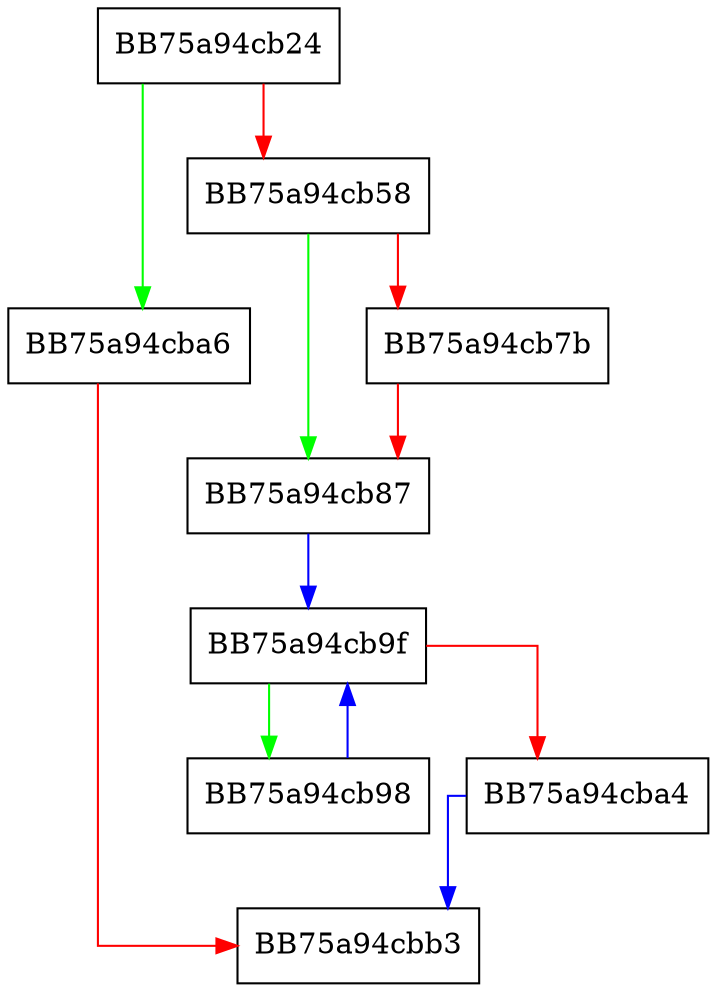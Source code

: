 digraph _Assign_grow {
  node [shape="box"];
  graph [splines=ortho];
  BB75a94cb24 -> BB75a94cba6 [color="green"];
  BB75a94cb24 -> BB75a94cb58 [color="red"];
  BB75a94cb58 -> BB75a94cb87 [color="green"];
  BB75a94cb58 -> BB75a94cb7b [color="red"];
  BB75a94cb7b -> BB75a94cb87 [color="red"];
  BB75a94cb87 -> BB75a94cb9f [color="blue"];
  BB75a94cb98 -> BB75a94cb9f [color="blue"];
  BB75a94cb9f -> BB75a94cb98 [color="green"];
  BB75a94cb9f -> BB75a94cba4 [color="red"];
  BB75a94cba4 -> BB75a94cbb3 [color="blue"];
  BB75a94cba6 -> BB75a94cbb3 [color="red"];
}